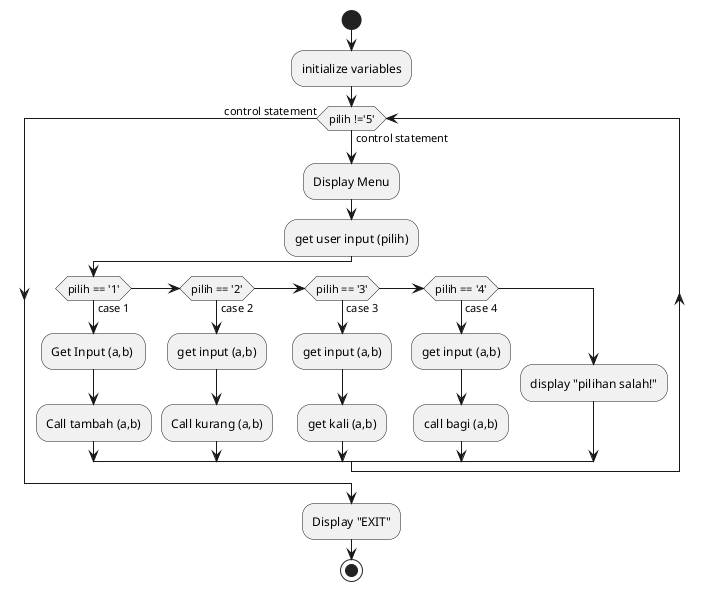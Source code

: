 @startuml pert5
start
:initialize variables;
while (pilih !='5') is (control statement)
    :Display Menu;
    :get user input (pilih);
    if (pilih == '1') then (case 1)
        :Get Input (a,b) ;
        :Call tambah (a,b);
    else if (pilih == '2') then (case 2)
        :get input (a,b);
        :Call kurang (a,b);
    else if (pilih == '3') then (case 3)
        :get input (a,b);
        :get kali (a,b);
    else if (pilih == '4') then (case 4)
        :get input (a,b);
        :call bagi (a,b);
    else 
        :display "pilihan salah!";
    endif
endwhile (control statement)
:Display "EXIT";
stop

@enduml
